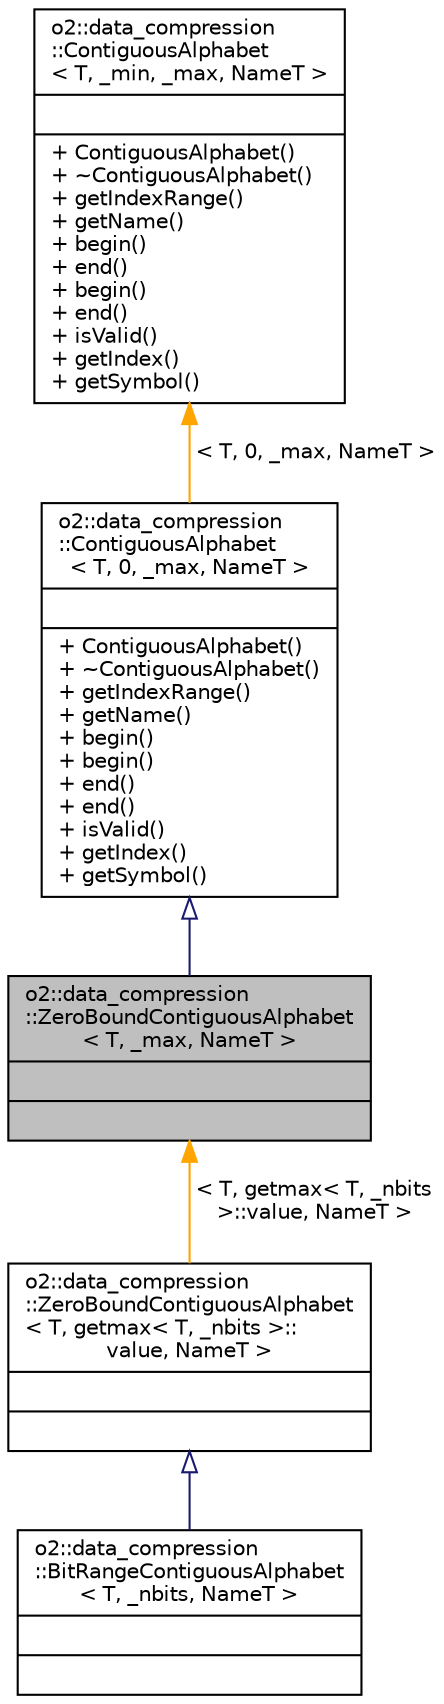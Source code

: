 digraph "o2::data_compression::ZeroBoundContiguousAlphabet&lt; T, _max, NameT &gt;"
{
 // INTERACTIVE_SVG=YES
  bgcolor="transparent";
  edge [fontname="Helvetica",fontsize="10",labelfontname="Helvetica",labelfontsize="10"];
  node [fontname="Helvetica",fontsize="10",shape=record];
  Node1 [label="{o2::data_compression\l::ZeroBoundContiguousAlphabet\l\< T, _max, NameT \>\n||}",height=0.2,width=0.4,color="black", fillcolor="grey75", style="filled" fontcolor="black"];
  Node2 -> Node1 [dir="back",color="midnightblue",fontsize="10",style="solid",arrowtail="onormal",fontname="Helvetica"];
  Node2 [label="{o2::data_compression\l::ContiguousAlphabet\l\< T, 0, _max, NameT \>\n||+ ContiguousAlphabet()\l+ ~ContiguousAlphabet()\l+ getIndexRange()\l+ getName()\l+ begin()\l+ begin()\l+ end()\l+ end()\l+ isValid()\l+ getIndex()\l+ getSymbol()\l}",height=0.2,width=0.4,color="black",URL="$d2/d25/classo2_1_1data__compression_1_1ContiguousAlphabet.html"];
  Node3 -> Node2 [dir="back",color="orange",fontsize="10",style="solid",label=" \< T, 0, _max, NameT \>" ,fontname="Helvetica"];
  Node3 [label="{o2::data_compression\l::ContiguousAlphabet\l\< T, _min, _max, NameT \>\n||+ ContiguousAlphabet()\l+ ~ContiguousAlphabet()\l+ getIndexRange()\l+ getName()\l+ begin()\l+ end()\l+ begin()\l+ end()\l+ isValid()\l+ getIndex()\l+ getSymbol()\l}",height=0.2,width=0.4,color="black",URL="$d2/d25/classo2_1_1data__compression_1_1ContiguousAlphabet.html"];
  Node1 -> Node4 [dir="back",color="orange",fontsize="10",style="solid",label=" \< T, getmax\< T, _nbits\l \>::value, NameT \>" ,fontname="Helvetica"];
  Node4 [label="{o2::data_compression\l::ZeroBoundContiguousAlphabet\l\< T, getmax\< T, _nbits \>::\lvalue, NameT \>\n||}",height=0.2,width=0.4,color="black",URL="$d4/d34/classo2_1_1data__compression_1_1ZeroBoundContiguousAlphabet.html"];
  Node4 -> Node5 [dir="back",color="midnightblue",fontsize="10",style="solid",arrowtail="onormal",fontname="Helvetica"];
  Node5 [label="{o2::data_compression\l::BitRangeContiguousAlphabet\l\< T, _nbits, NameT \>\n||}",height=0.2,width=0.4,color="black",URL="$df/dd8/classo2_1_1data__compression_1_1BitRangeContiguousAlphabet.html"];
}
